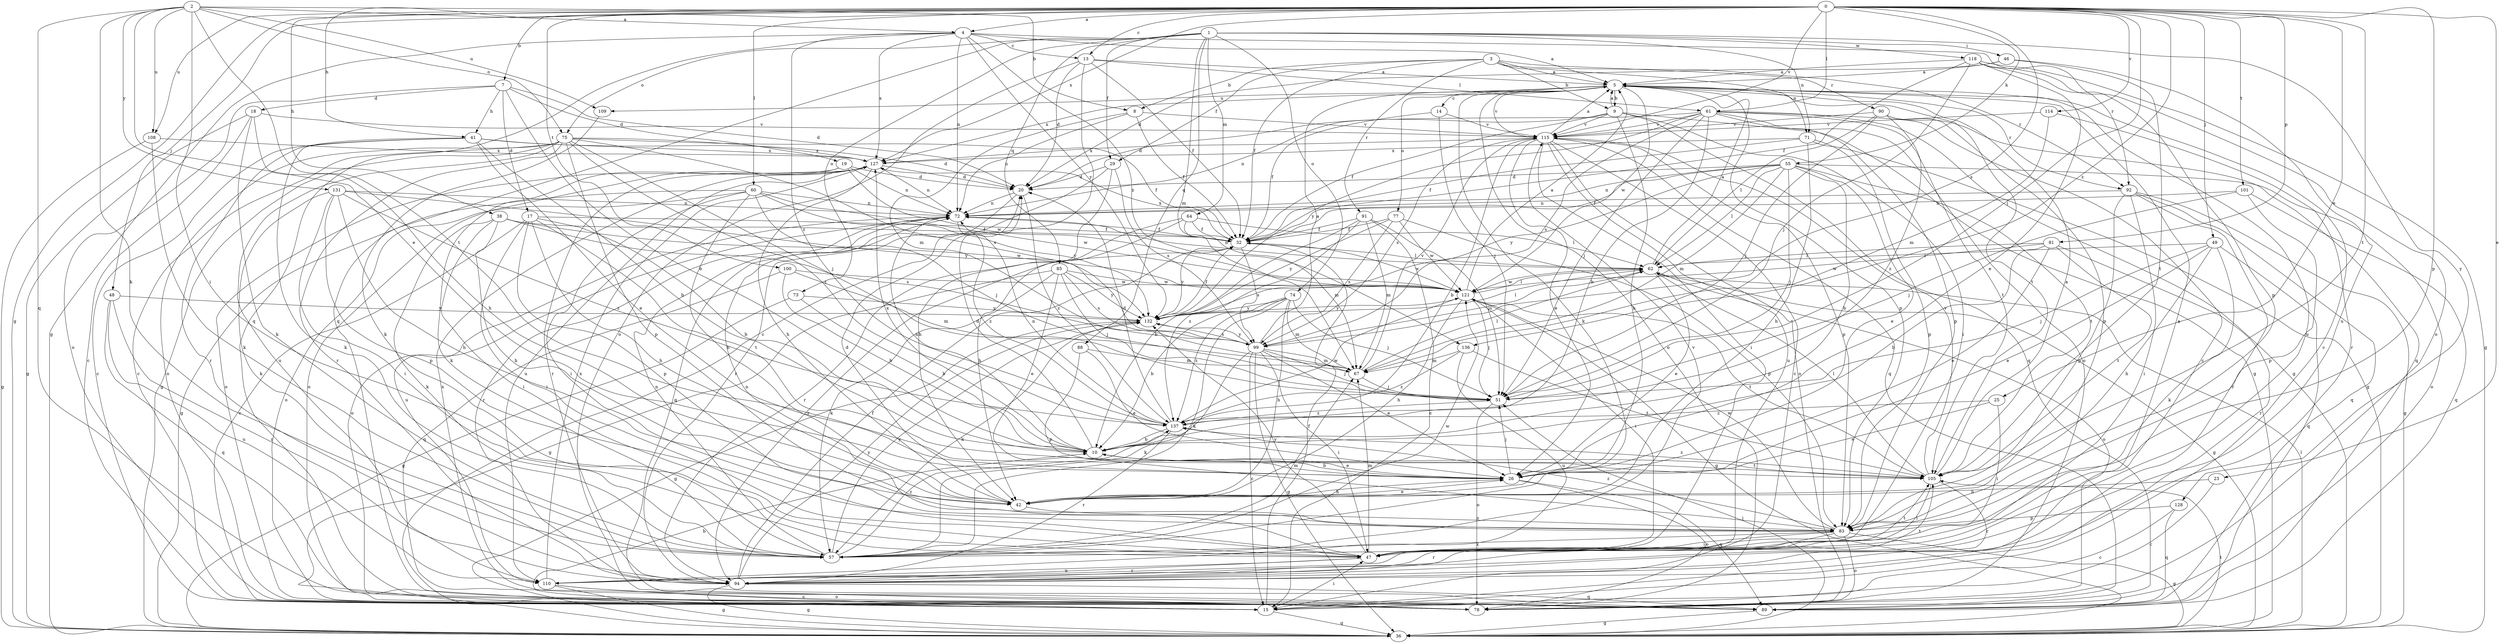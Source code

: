 strict digraph  {
0;
1;
2;
3;
4;
5;
7;
8;
9;
10;
13;
14;
15;
17;
18;
19;
20;
23;
25;
26;
29;
32;
36;
38;
41;
42;
46;
47;
48;
49;
51;
55;
57;
60;
61;
62;
64;
67;
71;
72;
73;
74;
75;
77;
78;
81;
83;
85;
88;
89;
90;
91;
92;
94;
99;
100;
101;
105;
108;
109;
110;
114;
115;
118;
121;
127;
128;
131;
132;
136;
137;
0 -> 4  [label=a];
0 -> 7  [label=b];
0 -> 13  [label=c];
0 -> 23  [label=e];
0 -> 25  [label=e];
0 -> 36  [label=g];
0 -> 38  [label=h];
0 -> 41  [label=h];
0 -> 48  [label=j];
0 -> 49  [label=j];
0 -> 51  [label=j];
0 -> 55  [label=k];
0 -> 60  [label=l];
0 -> 61  [label=l];
0 -> 81  [label=p];
0 -> 83  [label=p];
0 -> 99  [label=s];
0 -> 100  [label=t];
0 -> 101  [label=t];
0 -> 105  [label=t];
0 -> 108  [label=u];
0 -> 114  [label=v];
0 -> 115  [label=v];
0 -> 127  [label=x];
0 -> 136  [label=z];
1 -> 29  [label=f];
1 -> 46  [label=i];
1 -> 64  [label=m];
1 -> 67  [label=m];
1 -> 71  [label=n];
1 -> 73  [label=o];
1 -> 74  [label=o];
1 -> 75  [label=o];
1 -> 85  [label=q];
1 -> 88  [label=q];
1 -> 89  [label=q];
1 -> 118  [label=w];
1 -> 128  [label=y];
2 -> 4  [label=a];
2 -> 8  [label=b];
2 -> 26  [label=e];
2 -> 47  [label=i];
2 -> 57  [label=k];
2 -> 75  [label=o];
2 -> 89  [label=q];
2 -> 105  [label=t];
2 -> 108  [label=u];
2 -> 109  [label=u];
2 -> 131  [label=y];
3 -> 5  [label=a];
3 -> 8  [label=b];
3 -> 9  [label=b];
3 -> 29  [label=f];
3 -> 32  [label=f];
3 -> 71  [label=n];
3 -> 90  [label=r];
3 -> 91  [label=r];
3 -> 92  [label=r];
4 -> 5  [label=a];
4 -> 13  [label=c];
4 -> 36  [label=g];
4 -> 72  [label=n];
4 -> 89  [label=q];
4 -> 92  [label=r];
4 -> 127  [label=x];
4 -> 132  [label=y];
4 -> 136  [label=z];
4 -> 137  [label=z];
5 -> 9  [label=b];
5 -> 14  [label=c];
5 -> 15  [label=c];
5 -> 57  [label=k];
5 -> 77  [label=o];
5 -> 78  [label=o];
5 -> 83  [label=p];
5 -> 92  [label=r];
5 -> 105  [label=t];
5 -> 109  [label=u];
5 -> 110  [label=u];
5 -> 115  [label=v];
5 -> 121  [label=w];
5 -> 127  [label=x];
7 -> 10  [label=b];
7 -> 17  [label=d];
7 -> 18  [label=d];
7 -> 19  [label=d];
7 -> 20  [label=d];
7 -> 41  [label=h];
7 -> 78  [label=o];
8 -> 32  [label=f];
8 -> 67  [label=m];
8 -> 72  [label=n];
8 -> 115  [label=v];
9 -> 5  [label=a];
9 -> 20  [label=d];
9 -> 32  [label=f];
9 -> 36  [label=g];
9 -> 42  [label=h];
9 -> 47  [label=i];
9 -> 89  [label=q];
9 -> 115  [label=v];
10 -> 20  [label=d];
10 -> 26  [label=e];
10 -> 72  [label=n];
10 -> 105  [label=t];
10 -> 127  [label=x];
13 -> 5  [label=a];
13 -> 15  [label=c];
13 -> 20  [label=d];
13 -> 32  [label=f];
13 -> 61  [label=l];
13 -> 78  [label=o];
14 -> 32  [label=f];
14 -> 51  [label=j];
14 -> 115  [label=v];
15 -> 10  [label=b];
15 -> 32  [label=f];
15 -> 36  [label=g];
15 -> 47  [label=i];
17 -> 10  [label=b];
17 -> 15  [label=c];
17 -> 32  [label=f];
17 -> 42  [label=h];
17 -> 47  [label=i];
17 -> 83  [label=p];
17 -> 105  [label=t];
18 -> 15  [label=c];
18 -> 36  [label=g];
18 -> 42  [label=h];
18 -> 57  [label=k];
18 -> 115  [label=v];
19 -> 20  [label=d];
19 -> 57  [label=k];
19 -> 72  [label=n];
19 -> 78  [label=o];
19 -> 121  [label=w];
20 -> 72  [label=n];
20 -> 89  [label=q];
20 -> 137  [label=z];
23 -> 15  [label=c];
23 -> 42  [label=h];
25 -> 26  [label=e];
25 -> 47  [label=i];
25 -> 137  [label=z];
26 -> 10  [label=b];
26 -> 42  [label=h];
26 -> 51  [label=j];
26 -> 78  [label=o];
26 -> 89  [label=q];
29 -> 20  [label=d];
29 -> 42  [label=h];
29 -> 94  [label=r];
29 -> 99  [label=s];
32 -> 62  [label=l];
32 -> 94  [label=r];
32 -> 99  [label=s];
32 -> 121  [label=w];
32 -> 127  [label=x];
32 -> 132  [label=y];
36 -> 51  [label=j];
36 -> 62  [label=l];
36 -> 105  [label=t];
38 -> 32  [label=f];
38 -> 42  [label=h];
38 -> 47  [label=i];
38 -> 57  [label=k];
38 -> 99  [label=s];
38 -> 121  [label=w];
41 -> 10  [label=b];
41 -> 15  [label=c];
41 -> 20  [label=d];
41 -> 26  [label=e];
41 -> 57  [label=k];
41 -> 94  [label=r];
41 -> 127  [label=x];
42 -> 20  [label=d];
42 -> 26  [label=e];
42 -> 83  [label=p];
46 -> 5  [label=a];
46 -> 20  [label=d];
46 -> 105  [label=t];
46 -> 110  [label=u];
47 -> 5  [label=a];
47 -> 67  [label=m];
47 -> 72  [label=n];
47 -> 94  [label=r];
47 -> 105  [label=t];
47 -> 110  [label=u];
47 -> 132  [label=y];
48 -> 89  [label=q];
48 -> 94  [label=r];
48 -> 110  [label=u];
48 -> 132  [label=y];
49 -> 26  [label=e];
49 -> 42  [label=h];
49 -> 51  [label=j];
49 -> 57  [label=k];
49 -> 62  [label=l];
49 -> 89  [label=q];
51 -> 78  [label=o];
51 -> 137  [label=z];
55 -> 10  [label=b];
55 -> 20  [label=d];
55 -> 26  [label=e];
55 -> 32  [label=f];
55 -> 51  [label=j];
55 -> 62  [label=l];
55 -> 67  [label=m];
55 -> 72  [label=n];
55 -> 78  [label=o];
55 -> 105  [label=t];
55 -> 132  [label=y];
57 -> 67  [label=m];
57 -> 72  [label=n];
57 -> 115  [label=v];
57 -> 121  [label=w];
57 -> 132  [label=y];
57 -> 137  [label=z];
60 -> 36  [label=g];
60 -> 42  [label=h];
60 -> 47  [label=i];
60 -> 51  [label=j];
60 -> 72  [label=n];
60 -> 78  [label=o];
60 -> 121  [label=w];
60 -> 132  [label=y];
61 -> 10  [label=b];
61 -> 15  [label=c];
61 -> 36  [label=g];
61 -> 51  [label=j];
61 -> 72  [label=n];
61 -> 78  [label=o];
61 -> 83  [label=p];
61 -> 99  [label=s];
61 -> 105  [label=t];
61 -> 115  [label=v];
61 -> 132  [label=y];
62 -> 5  [label=a];
62 -> 26  [label=e];
62 -> 36  [label=g];
62 -> 72  [label=n];
62 -> 78  [label=o];
62 -> 99  [label=s];
62 -> 121  [label=w];
64 -> 32  [label=f];
64 -> 42  [label=h];
64 -> 62  [label=l];
64 -> 67  [label=m];
64 -> 94  [label=r];
67 -> 51  [label=j];
67 -> 62  [label=l];
67 -> 115  [label=v];
71 -> 32  [label=f];
71 -> 36  [label=g];
71 -> 42  [label=h];
71 -> 83  [label=p];
71 -> 127  [label=x];
72 -> 32  [label=f];
72 -> 78  [label=o];
72 -> 94  [label=r];
72 -> 110  [label=u];
72 -> 137  [label=z];
73 -> 10  [label=b];
73 -> 36  [label=g];
73 -> 132  [label=y];
74 -> 10  [label=b];
74 -> 42  [label=h];
74 -> 51  [label=j];
74 -> 57  [label=k];
74 -> 67  [label=m];
74 -> 132  [label=y];
74 -> 137  [label=z];
75 -> 15  [label=c];
75 -> 32  [label=f];
75 -> 36  [label=g];
75 -> 51  [label=j];
75 -> 78  [label=o];
75 -> 83  [label=p];
75 -> 94  [label=r];
75 -> 99  [label=s];
75 -> 110  [label=u];
75 -> 127  [label=x];
75 -> 137  [label=z];
77 -> 32  [label=f];
77 -> 83  [label=p];
77 -> 99  [label=s];
77 -> 121  [label=w];
77 -> 132  [label=y];
81 -> 10  [label=b];
81 -> 26  [label=e];
81 -> 62  [label=l];
81 -> 94  [label=r];
81 -> 105  [label=t];
81 -> 121  [label=w];
83 -> 36  [label=g];
83 -> 47  [label=i];
83 -> 57  [label=k];
83 -> 78  [label=o];
83 -> 94  [label=r];
83 -> 121  [label=w];
83 -> 137  [label=z];
85 -> 26  [label=e];
85 -> 36  [label=g];
85 -> 51  [label=j];
85 -> 57  [label=k];
85 -> 99  [label=s];
85 -> 121  [label=w];
85 -> 132  [label=y];
88 -> 26  [label=e];
88 -> 67  [label=m];
88 -> 83  [label=p];
89 -> 36  [label=g];
89 -> 127  [label=x];
90 -> 51  [label=j];
90 -> 62  [label=l];
90 -> 83  [label=p];
90 -> 89  [label=q];
90 -> 115  [label=v];
90 -> 137  [label=z];
91 -> 10  [label=b];
91 -> 15  [label=c];
91 -> 32  [label=f];
91 -> 51  [label=j];
91 -> 67  [label=m];
91 -> 137  [label=z];
92 -> 36  [label=g];
92 -> 47  [label=i];
92 -> 72  [label=n];
92 -> 83  [label=p];
92 -> 89  [label=q];
92 -> 94  [label=r];
94 -> 32  [label=f];
94 -> 36  [label=g];
94 -> 89  [label=q];
94 -> 105  [label=t];
94 -> 132  [label=y];
99 -> 5  [label=a];
99 -> 15  [label=c];
99 -> 26  [label=e];
99 -> 36  [label=g];
99 -> 47  [label=i];
99 -> 51  [label=j];
99 -> 57  [label=k];
99 -> 67  [label=m];
99 -> 132  [label=y];
100 -> 10  [label=b];
100 -> 67  [label=m];
100 -> 89  [label=q];
100 -> 121  [label=w];
101 -> 51  [label=j];
101 -> 72  [label=n];
101 -> 83  [label=p];
101 -> 89  [label=q];
105 -> 5  [label=a];
105 -> 47  [label=i];
105 -> 62  [label=l];
105 -> 94  [label=r];
105 -> 115  [label=v];
105 -> 137  [label=z];
108 -> 36  [label=g];
108 -> 57  [label=k];
108 -> 127  [label=x];
109 -> 57  [label=k];
110 -> 15  [label=c];
110 -> 36  [label=g];
110 -> 78  [label=o];
110 -> 127  [label=x];
114 -> 67  [label=m];
114 -> 94  [label=r];
114 -> 115  [label=v];
115 -> 5  [label=a];
115 -> 10  [label=b];
115 -> 15  [label=c];
115 -> 26  [label=e];
115 -> 47  [label=i];
115 -> 78  [label=o];
115 -> 83  [label=p];
115 -> 89  [label=q];
115 -> 99  [label=s];
115 -> 110  [label=u];
115 -> 127  [label=x];
118 -> 5  [label=a];
118 -> 26  [label=e];
118 -> 32  [label=f];
118 -> 36  [label=g];
118 -> 51  [label=j];
118 -> 78  [label=o];
118 -> 83  [label=p];
121 -> 5  [label=a];
121 -> 36  [label=g];
121 -> 42  [label=h];
121 -> 47  [label=i];
121 -> 51  [label=j];
121 -> 62  [label=l];
121 -> 105  [label=t];
121 -> 132  [label=y];
127 -> 20  [label=d];
127 -> 42  [label=h];
127 -> 72  [label=n];
127 -> 78  [label=o];
127 -> 94  [label=r];
127 -> 110  [label=u];
128 -> 15  [label=c];
128 -> 83  [label=p];
128 -> 89  [label=q];
131 -> 42  [label=h];
131 -> 47  [label=i];
131 -> 57  [label=k];
131 -> 72  [label=n];
131 -> 83  [label=p];
131 -> 132  [label=y];
131 -> 137  [label=z];
132 -> 32  [label=f];
132 -> 36  [label=g];
132 -> 57  [label=k];
132 -> 62  [label=l];
132 -> 99  [label=s];
136 -> 67  [label=m];
136 -> 105  [label=t];
136 -> 110  [label=u];
136 -> 137  [label=z];
137 -> 10  [label=b];
137 -> 20  [label=d];
137 -> 72  [label=n];
137 -> 94  [label=r];
137 -> 121  [label=w];
}
